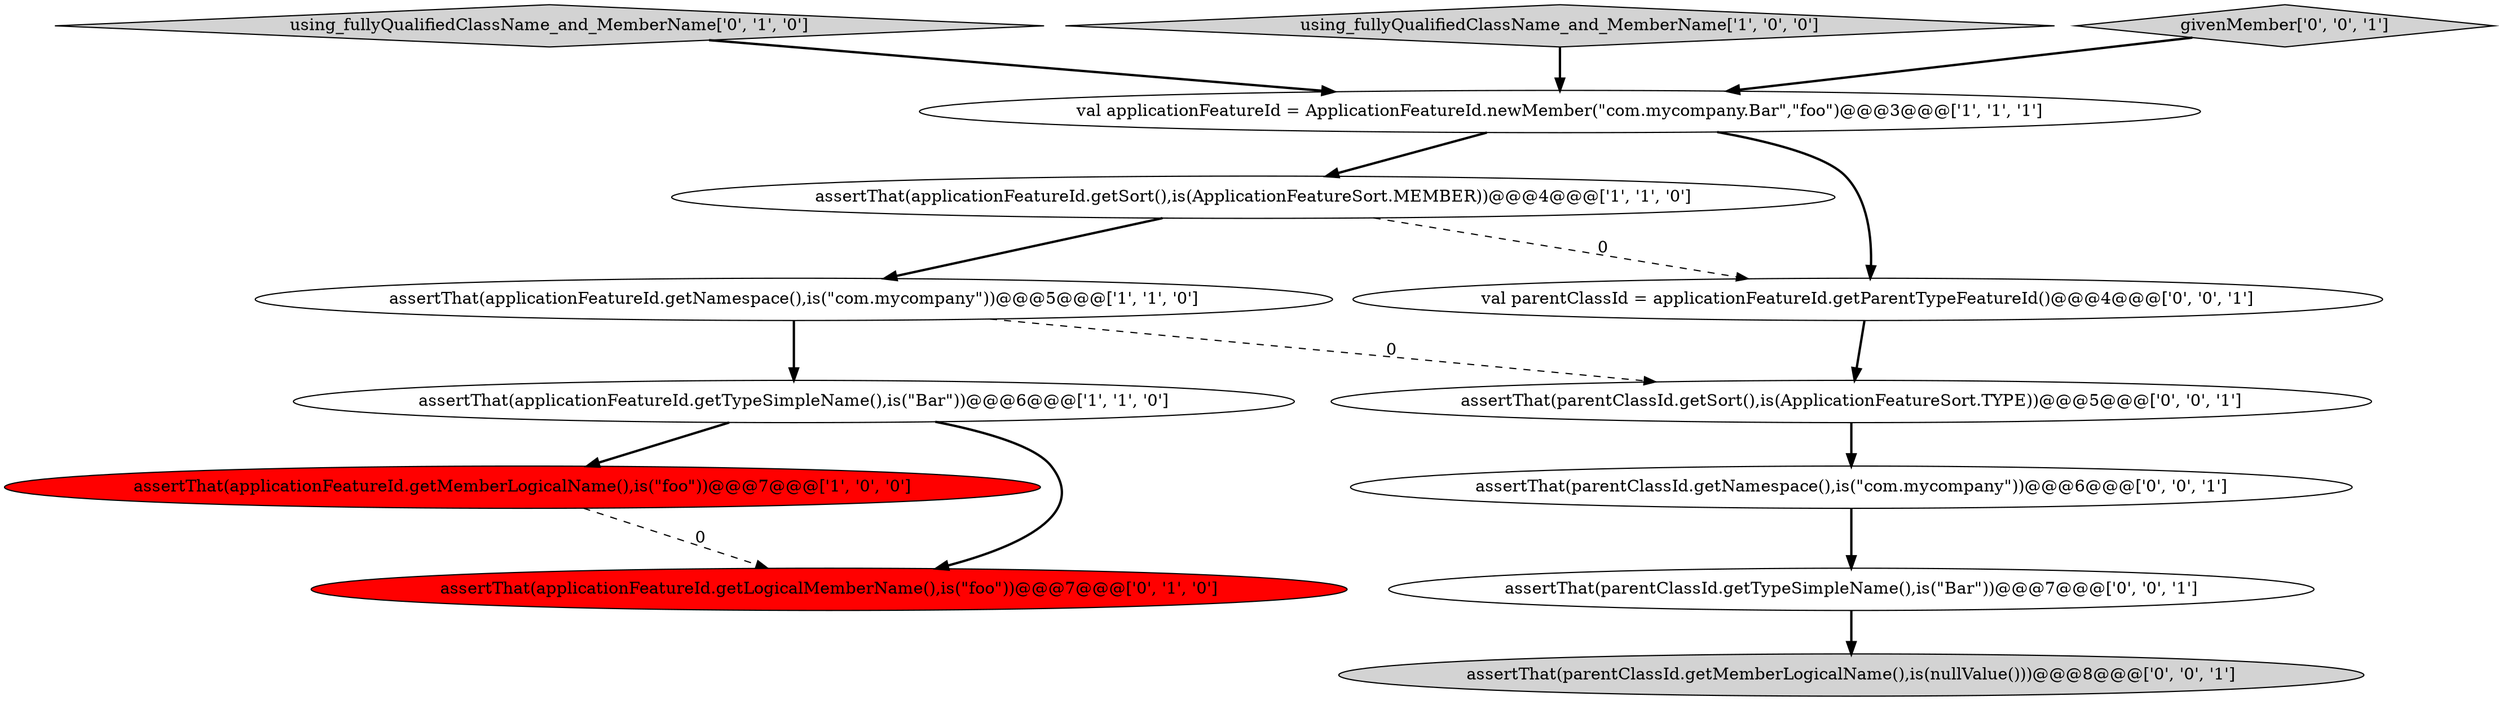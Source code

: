 digraph {
5 [style = filled, label = "assertThat(applicationFeatureId.getMemberLogicalName(),is(\"foo\"))@@@7@@@['1', '0', '0']", fillcolor = red, shape = ellipse image = "AAA1AAABBB1BBB"];
4 [style = filled, label = "assertThat(applicationFeatureId.getTypeSimpleName(),is(\"Bar\"))@@@6@@@['1', '1', '0']", fillcolor = white, shape = ellipse image = "AAA0AAABBB1BBB"];
0 [style = filled, label = "assertThat(applicationFeatureId.getNamespace(),is(\"com.mycompany\"))@@@5@@@['1', '1', '0']", fillcolor = white, shape = ellipse image = "AAA0AAABBB1BBB"];
6 [style = filled, label = "using_fullyQualifiedClassName_and_MemberName['0', '1', '0']", fillcolor = lightgray, shape = diamond image = "AAA0AAABBB2BBB"];
3 [style = filled, label = "val applicationFeatureId = ApplicationFeatureId.newMember(\"com.mycompany.Bar\",\"foo\")@@@3@@@['1', '1', '1']", fillcolor = white, shape = ellipse image = "AAA0AAABBB1BBB"];
11 [style = filled, label = "assertThat(parentClassId.getNamespace(),is(\"com.mycompany\"))@@@6@@@['0', '0', '1']", fillcolor = white, shape = ellipse image = "AAA0AAABBB3BBB"];
12 [style = filled, label = "assertThat(parentClassId.getTypeSimpleName(),is(\"Bar\"))@@@7@@@['0', '0', '1']", fillcolor = white, shape = ellipse image = "AAA0AAABBB3BBB"];
2 [style = filled, label = "assertThat(applicationFeatureId.getSort(),is(ApplicationFeatureSort.MEMBER))@@@4@@@['1', '1', '0']", fillcolor = white, shape = ellipse image = "AAA0AAABBB1BBB"];
1 [style = filled, label = "using_fullyQualifiedClassName_and_MemberName['1', '0', '0']", fillcolor = lightgray, shape = diamond image = "AAA0AAABBB1BBB"];
8 [style = filled, label = "val parentClassId = applicationFeatureId.getParentTypeFeatureId()@@@4@@@['0', '0', '1']", fillcolor = white, shape = ellipse image = "AAA0AAABBB3BBB"];
10 [style = filled, label = "givenMember['0', '0', '1']", fillcolor = lightgray, shape = diamond image = "AAA0AAABBB3BBB"];
13 [style = filled, label = "assertThat(parentClassId.getMemberLogicalName(),is(nullValue()))@@@8@@@['0', '0', '1']", fillcolor = lightgray, shape = ellipse image = "AAA0AAABBB3BBB"];
7 [style = filled, label = "assertThat(applicationFeatureId.getLogicalMemberName(),is(\"foo\"))@@@7@@@['0', '1', '0']", fillcolor = red, shape = ellipse image = "AAA1AAABBB2BBB"];
9 [style = filled, label = "assertThat(parentClassId.getSort(),is(ApplicationFeatureSort.TYPE))@@@5@@@['0', '0', '1']", fillcolor = white, shape = ellipse image = "AAA0AAABBB3BBB"];
1->3 [style = bold, label=""];
6->3 [style = bold, label=""];
12->13 [style = bold, label=""];
10->3 [style = bold, label=""];
2->0 [style = bold, label=""];
11->12 [style = bold, label=""];
0->9 [style = dashed, label="0"];
9->11 [style = bold, label=""];
3->2 [style = bold, label=""];
5->7 [style = dashed, label="0"];
0->4 [style = bold, label=""];
2->8 [style = dashed, label="0"];
4->5 [style = bold, label=""];
3->8 [style = bold, label=""];
4->7 [style = bold, label=""];
8->9 [style = bold, label=""];
}
